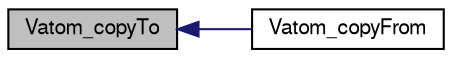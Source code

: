digraph "Vatom_copyTo"
{
  edge [fontname="FreeSans",fontsize="10",labelfontname="FreeSans",labelfontsize="10"];
  node [fontname="FreeSans",fontsize="10",shape=record];
  rankdir="LR";
  Node1 [label="Vatom_copyTo",height=0.2,width=0.4,color="black", fillcolor="grey75", style="filled" fontcolor="black"];
  Node1 -> Node2 [dir="back",color="midnightblue",fontsize="10",style="solid",fontname="FreeSans"];
  Node2 [label="Vatom_copyFrom",height=0.2,width=0.4,color="black", fillcolor="white", style="filled",URL="$group___vatom.html#gaf6309bf095d4f708282a9bf0a9b2e7b2",tooltip="Copy information to another atom."];
}
